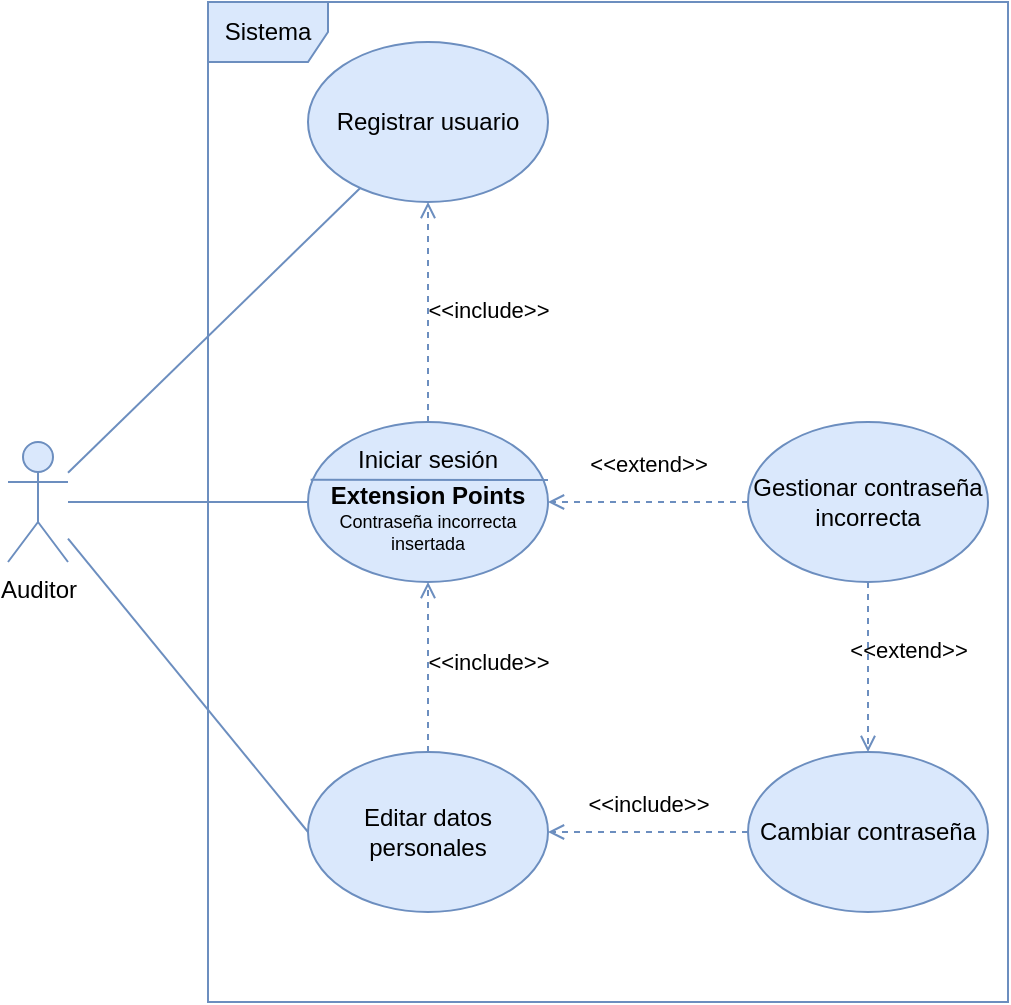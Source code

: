 <mxfile version="14.6.13" type="github" pages="3">
  <diagram id="iUYh6S3RtDVZ5PyIDheF" name="Gestión de usuarios">
    <mxGraphModel dx="1483" dy="781" grid="1" gridSize="10" guides="1" tooltips="1" connect="1" arrows="1" fold="1" page="1" pageScale="1" pageWidth="1000" pageHeight="1169" math="0" shadow="0">
      <root>
        <mxCell id="0" />
        <mxCell id="1" parent="0" />
        <mxCell id="yZQrfxy-AB_LB68cBQ0N-3" value="Sistema" style="shape=umlFrame;whiteSpace=wrap;html=1;fillColor=#dae8fc;strokeColor=#6c8ebf;" parent="1" vertex="1">
          <mxGeometry x="180" y="160" width="400" height="500" as="geometry" />
        </mxCell>
        <mxCell id="pWuJ-d0qpCr-HyZSL40h-1" value="&lt;div&gt;Auditor&lt;/div&gt;&lt;div&gt;&lt;br&gt;&lt;/div&gt;" style="shape=umlActor;verticalLabelPosition=bottom;verticalAlign=top;html=1;outlineConnect=0;fillColor=#dae8fc;strokeColor=#6c8ebf;" parent="1" vertex="1">
          <mxGeometry x="80" y="380" width="30" height="60" as="geometry" />
        </mxCell>
        <mxCell id="mOFFzbARHVkSzTE7rWAt-29" value="" style="group;" parent="1" vertex="1" connectable="0">
          <mxGeometry x="230" y="370" width="120" height="80" as="geometry" />
        </mxCell>
        <mxCell id="mOFFzbARHVkSzTE7rWAt-25" value="&lt;div&gt;Iniciar sesión&lt;/div&gt;&lt;div&gt;&lt;br&gt;&lt;/div&gt;&lt;div&gt;&lt;br&gt;&lt;/div&gt;&lt;div&gt;&lt;br&gt;&lt;/div&gt;" style="ellipse;whiteSpace=wrap;html=1;fillColor=#dae8fc;strokeColor=#6c8ebf;" parent="mOFFzbARHVkSzTE7rWAt-29" vertex="1">
          <mxGeometry width="120" height="80" as="geometry" />
        </mxCell>
        <mxCell id="mOFFzbARHVkSzTE7rWAt-26" value="" style="endArrow=none;html=1;exitX=0.011;exitY=0.348;exitDx=0;exitDy=0;exitPerimeter=0;fillColor=#dae8fc;strokeColor=#6c8ebf;" parent="mOFFzbARHVkSzTE7rWAt-29" edge="1">
          <mxGeometry width="50" height="50" relative="1" as="geometry">
            <mxPoint x="1.32" y="28.84" as="sourcePoint" />
            <mxPoint x="120" y="29" as="targetPoint" />
          </mxGeometry>
        </mxCell>
        <mxCell id="mOFFzbARHVkSzTE7rWAt-27" value="&lt;div&gt;&lt;b&gt;Extension Points&lt;/b&gt;&lt;/div&gt;&lt;div style=&quot;font-size: 9px&quot;&gt;Contraseña incorrecta insertada&lt;b&gt;&lt;br&gt;&lt;/b&gt;&lt;/div&gt;&lt;div&gt;&lt;b&gt;&lt;br&gt;&lt;/b&gt;&lt;/div&gt;" style="text;html=1;align=center;verticalAlign=middle;whiteSpace=wrap;rounded=0;" parent="mOFFzbARHVkSzTE7rWAt-29" vertex="1">
          <mxGeometry x="10" y="30" width="100" height="50" as="geometry" />
        </mxCell>
        <mxCell id="mOFFzbARHVkSzTE7rWAt-30" value="Gestionar contraseña incorrecta" style="ellipse;whiteSpace=wrap;html=1;fillColor=#dae8fc;strokeColor=#6c8ebf;" parent="1" vertex="1">
          <mxGeometry x="450" y="370" width="120" height="80" as="geometry" />
        </mxCell>
        <mxCell id="mOFFzbARHVkSzTE7rWAt-31" value="&amp;lt;&amp;lt;extend&amp;gt;&amp;gt;" style="html=1;verticalAlign=bottom;labelBackgroundColor=none;endArrow=open;endFill=0;dashed=1;entryX=1;entryY=0.5;entryDx=0;entryDy=0;fillColor=#dae8fc;strokeColor=#6c8ebf;" parent="1" source="mOFFzbARHVkSzTE7rWAt-30" target="mOFFzbARHVkSzTE7rWAt-25" edge="1">
          <mxGeometry y="-10" width="160" relative="1" as="geometry">
            <mxPoint x="560" y="555" as="sourcePoint" />
            <mxPoint x="720" y="555" as="targetPoint" />
            <mxPoint as="offset" />
          </mxGeometry>
        </mxCell>
        <mxCell id="mOFFzbARHVkSzTE7rWAt-34" value="" style="endArrow=none;html=1;entryX=0;entryY=0.5;entryDx=0;entryDy=0;fillColor=#dae8fc;strokeColor=#6c8ebf;" parent="1" source="pWuJ-d0qpCr-HyZSL40h-1" target="mOFFzbARHVkSzTE7rWAt-25" edge="1">
          <mxGeometry width="50" height="50" relative="1" as="geometry">
            <mxPoint x="-70" y="405.849" as="sourcePoint" />
            <mxPoint x="180" y="170" as="targetPoint" />
            <Array as="points" />
          </mxGeometry>
        </mxCell>
        <mxCell id="mOFFzbARHVkSzTE7rWAt-35" value="Registrar usuario" style="ellipse;whiteSpace=wrap;html=1;fillColor=#dae8fc;strokeColor=#6c8ebf;" parent="1" vertex="1">
          <mxGeometry x="230" y="180" width="120" height="80" as="geometry" />
        </mxCell>
        <mxCell id="mOFFzbARHVkSzTE7rWAt-36" value="" style="endArrow=none;html=1;fillColor=#dae8fc;strokeColor=#6c8ebf;" parent="1" source="pWuJ-d0qpCr-HyZSL40h-1" target="mOFFzbARHVkSzTE7rWAt-35" edge="1">
          <mxGeometry width="50" height="50" relative="1" as="geometry">
            <mxPoint x="-70.0" y="414.342" as="sourcePoint" />
            <mxPoint x="165.04" y="325.68" as="targetPoint" />
            <Array as="points" />
          </mxGeometry>
        </mxCell>
        <mxCell id="mOFFzbARHVkSzTE7rWAt-37" value="&amp;lt;&amp;lt;include&amp;gt;&amp;gt;" style="html=1;verticalAlign=bottom;labelBackgroundColor=none;endArrow=open;endFill=0;dashed=1;entryX=0.5;entryY=1;entryDx=0;entryDy=0;fillColor=#dae8fc;strokeColor=#6c8ebf;" parent="1" source="mOFFzbARHVkSzTE7rWAt-25" target="mOFFzbARHVkSzTE7rWAt-35" edge="1">
          <mxGeometry x="-0.143" y="-30" width="160" relative="1" as="geometry">
            <mxPoint x="209.643" y="201.079" as="sourcePoint" />
            <mxPoint x="180.0" y="180.0" as="targetPoint" />
            <mxPoint as="offset" />
          </mxGeometry>
        </mxCell>
        <mxCell id="uB7yL7nUuaQ81Mkp0QYQ-1" value="&lt;div&gt;Editar datos&lt;/div&gt;&lt;div&gt;personales&lt;br&gt;&lt;/div&gt;" style="ellipse;whiteSpace=wrap;html=1;fillColor=#dae8fc;strokeColor=#6c8ebf;" parent="1" vertex="1">
          <mxGeometry x="230" y="535" width="120" height="80" as="geometry" />
        </mxCell>
        <mxCell id="uB7yL7nUuaQ81Mkp0QYQ-2" value="" style="endArrow=none;html=1;entryX=0;entryY=0.5;entryDx=0;entryDy=0;fillColor=#dae8fc;strokeColor=#6c8ebf;" parent="1" source="pWuJ-d0qpCr-HyZSL40h-1" target="uB7yL7nUuaQ81Mkp0QYQ-1" edge="1">
          <mxGeometry width="50" height="50" relative="1" as="geometry">
            <mxPoint x="-80" y="420" as="sourcePoint" />
            <mxPoint x="240" y="420" as="targetPoint" />
            <Array as="points" />
          </mxGeometry>
        </mxCell>
        <mxCell id="uB7yL7nUuaQ81Mkp0QYQ-3" value="&amp;lt;&amp;lt;extend&amp;gt;&amp;gt;" style="html=1;verticalAlign=bottom;labelBackgroundColor=none;endArrow=open;endFill=0;dashed=1;fillColor=#dae8fc;strokeColor=#6c8ebf;exitX=0.5;exitY=1;exitDx=0;exitDy=0;entryX=0.5;entryY=0;entryDx=0;entryDy=0;" parent="1" source="mOFFzbARHVkSzTE7rWAt-30" target="uB7yL7nUuaQ81Mkp0QYQ-4" edge="1">
          <mxGeometry y="20" width="160" relative="1" as="geometry">
            <mxPoint x="460" y="420" as="sourcePoint" />
            <mxPoint x="360" y="420" as="targetPoint" />
            <mxPoint as="offset" />
          </mxGeometry>
        </mxCell>
        <mxCell id="uB7yL7nUuaQ81Mkp0QYQ-4" value="Cambiar contraseña" style="ellipse;whiteSpace=wrap;html=1;fillColor=#dae8fc;strokeColor=#6c8ebf;" parent="1" vertex="1">
          <mxGeometry x="450" y="535" width="120" height="80" as="geometry" />
        </mxCell>
        <mxCell id="uB7yL7nUuaQ81Mkp0QYQ-5" value="&amp;lt;&amp;lt;include&amp;gt;&amp;gt;" style="html=1;verticalAlign=bottom;labelBackgroundColor=none;endArrow=open;endFill=0;dashed=1;entryX=1;entryY=0.5;entryDx=0;entryDy=0;fillColor=#dae8fc;strokeColor=#6c8ebf;exitX=0;exitY=0.5;exitDx=0;exitDy=0;" parent="1" source="uB7yL7nUuaQ81Mkp0QYQ-4" target="uB7yL7nUuaQ81Mkp0QYQ-1" edge="1">
          <mxGeometry y="-5" width="160" relative="1" as="geometry">
            <mxPoint x="272.31" y="384.514" as="sourcePoint" />
            <mxPoint x="197" y="288" as="targetPoint" />
            <mxPoint as="offset" />
          </mxGeometry>
        </mxCell>
        <mxCell id="uB7yL7nUuaQ81Mkp0QYQ-6" value="&amp;lt;&amp;lt;include&amp;gt;&amp;gt;" style="html=1;verticalAlign=bottom;labelBackgroundColor=none;endArrow=open;endFill=0;dashed=1;entryX=0.5;entryY=1;entryDx=0;entryDy=0;fillColor=#dae8fc;strokeColor=#6c8ebf;exitX=0.5;exitY=0;exitDx=0;exitDy=0;" parent="1" source="uB7yL7nUuaQ81Mkp0QYQ-1" target="mOFFzbARHVkSzTE7rWAt-27" edge="1">
          <mxGeometry x="-0.143" y="-30" width="160" relative="1" as="geometry">
            <mxPoint x="272.31" y="384.514" as="sourcePoint" />
            <mxPoint x="197" y="288" as="targetPoint" />
            <mxPoint as="offset" />
          </mxGeometry>
        </mxCell>
      </root>
    </mxGraphModel>
  </diagram>
  <diagram id="uvsDaVd99pkUFfOUzkuF" name="Gestión de auditorías">
    <mxGraphModel dx="1483" dy="781" grid="1" gridSize="10" guides="1" tooltips="1" connect="1" arrows="1" fold="1" page="1" pageScale="1" pageWidth="1000" pageHeight="1169" math="0" shadow="0">
      <root>
        <mxCell id="OW5_0RVWOnmBY2bEEzs0-0" />
        <mxCell id="OW5_0RVWOnmBY2bEEzs0-1" parent="OW5_0RVWOnmBY2bEEzs0-0" />
        <mxCell id="3nBgRsE3fJ8ULukQgwAN-0" value="Sistema" style="shape=umlFrame;whiteSpace=wrap;html=1;fillColor=#dae8fc;strokeColor=#6c8ebf;" parent="OW5_0RVWOnmBY2bEEzs0-1" vertex="1">
          <mxGeometry x="270" y="110" width="610" height="610" as="geometry" />
        </mxCell>
        <mxCell id="gLf11SHH5s5rgL-T1KJr-0" value="&lt;div&gt;Auditor&lt;/div&gt;&lt;div&gt;&lt;br&gt;&lt;/div&gt;" style="shape=umlActor;verticalLabelPosition=bottom;verticalAlign=top;html=1;outlineConnect=0;fillColor=#dae8fc;strokeColor=#6c8ebf;" parent="OW5_0RVWOnmBY2bEEzs0-1" vertex="1">
          <mxGeometry x="180" y="390" width="30" height="60" as="geometry" />
        </mxCell>
        <mxCell id="gLf11SHH5s5rgL-T1KJr-1" value="Crear auditoría" style="ellipse;whiteSpace=wrap;html=1;fillColor=#dae8fc;strokeColor=#6c8ebf;" parent="OW5_0RVWOnmBY2bEEzs0-1" vertex="1">
          <mxGeometry x="635" y="250" width="120" height="80" as="geometry" />
        </mxCell>
        <mxCell id="gLf11SHH5s5rgL-T1KJr-2" value="" style="endArrow=none;html=1;entryX=0;entryY=1;entryDx=0;entryDy=0;fillColor=#dae8fc;strokeColor=#6c8ebf;" parent="OW5_0RVWOnmBY2bEEzs0-1" source="gLf11SHH5s5rgL-T1KJr-0" target="gLf11SHH5s5rgL-T1KJr-1" edge="1">
          <mxGeometry width="50" height="50" relative="1" as="geometry">
            <mxPoint x="340" y="420" as="sourcePoint" />
            <mxPoint x="390" y="370" as="targetPoint" />
            <Array as="points" />
          </mxGeometry>
        </mxCell>
        <mxCell id="gLf11SHH5s5rgL-T1KJr-4" value="&lt;div&gt;Editar incidencia&lt;/div&gt;" style="ellipse;whiteSpace=wrap;html=1;fillColor=#dae8fc;strokeColor=#6c8ebf;" parent="OW5_0RVWOnmBY2bEEzs0-1" vertex="1">
          <mxGeometry x="560" y="620" width="120" height="80" as="geometry" />
        </mxCell>
        <mxCell id="gLf11SHH5s5rgL-T1KJr-5" value="" style="endArrow=none;html=1;entryX=-0.009;entryY=0.444;entryDx=0;entryDy=0;entryPerimeter=0;fillColor=#dae8fc;strokeColor=#6c8ebf;" parent="OW5_0RVWOnmBY2bEEzs0-1" source="gLf11SHH5s5rgL-T1KJr-0" target="KUA-8rTlZyjZDrn8uwNO-1" edge="1">
          <mxGeometry width="50" height="50" relative="1" as="geometry">
            <mxPoint x="50" y="388" as="sourcePoint" />
            <mxPoint x="510.0" y="490" as="targetPoint" />
            <Array as="points">
              <mxPoint x="400" y="530" />
            </Array>
          </mxGeometry>
        </mxCell>
        <mxCell id="gLf11SHH5s5rgL-T1KJr-6" value="" style="endArrow=none;html=1;fillColor=#dae8fc;strokeColor=#6c8ebf;exitX=1;exitY=1;exitDx=0;exitDy=0;exitPerimeter=0;entryX=0;entryY=0.5;entryDx=0;entryDy=0;" parent="OW5_0RVWOnmBY2bEEzs0-1" source="gLf11SHH5s5rgL-T1KJr-0" target="gLf11SHH5s5rgL-T1KJr-4" edge="1">
          <mxGeometry width="50" height="50" relative="1" as="geometry">
            <mxPoint x="40" y="398" as="sourcePoint" />
            <mxPoint x="320" y="190" as="targetPoint" />
            <Array as="points" />
          </mxGeometry>
        </mxCell>
        <mxCell id="gLf11SHH5s5rgL-T1KJr-7" value="Eliminar auditoría" style="ellipse;whiteSpace=wrap;html=1;fillColor=#dae8fc;strokeColor=#6c8ebf;" parent="OW5_0RVWOnmBY2bEEzs0-1" vertex="1">
          <mxGeometry x="420" y="240" width="120" height="80" as="geometry" />
        </mxCell>
        <mxCell id="gLf11SHH5s5rgL-T1KJr-8" value="" style="endArrow=none;html=1;fillColor=#dae8fc;strokeColor=#6c8ebf;" parent="OW5_0RVWOnmBY2bEEzs0-1" source="gLf11SHH5s5rgL-T1KJr-0" target="gLf11SHH5s5rgL-T1KJr-7" edge="1">
          <mxGeometry width="50" height="50" relative="1" as="geometry">
            <mxPoint x="250" y="460" as="sourcePoint" />
            <mxPoint x="330.0" y="210" as="targetPoint" />
            <Array as="points" />
          </mxGeometry>
        </mxCell>
        <mxCell id="gLf11SHH5s5rgL-T1KJr-9" value="&amp;lt;&amp;lt;include&amp;gt;&amp;gt;" style="html=1;verticalAlign=bottom;labelBackgroundColor=none;endArrow=open;endFill=0;dashed=1;fillColor=#dae8fc;strokeColor=#6c8ebf;" parent="OW5_0RVWOnmBY2bEEzs0-1" source="gLf11SHH5s5rgL-T1KJr-7" target="gLf11SHH5s5rgL-T1KJr-1" edge="1">
          <mxGeometry y="10" width="160" relative="1" as="geometry">
            <mxPoint x="490" y="190" as="sourcePoint" />
            <mxPoint x="650" y="190" as="targetPoint" />
            <mxPoint as="offset" />
          </mxGeometry>
        </mxCell>
        <mxCell id="gLf11SHH5s5rgL-T1KJr-10" value="&amp;lt;&amp;lt;include&amp;gt;&amp;gt;" style="html=1;verticalAlign=bottom;labelBackgroundColor=none;endArrow=open;endFill=0;dashed=1;entryX=0.5;entryY=1;entryDx=0;entryDy=0;exitX=0.5;exitY=0;exitDx=0;exitDy=0;fillColor=#dae8fc;strokeColor=#6c8ebf;" parent="OW5_0RVWOnmBY2bEEzs0-1" source="KUA-8rTlZyjZDrn8uwNO-1" target="gLf11SHH5s5rgL-T1KJr-1" edge="1">
          <mxGeometry x="0.111" y="-20" width="160" relative="1" as="geometry">
            <mxPoint x="520" y="450" as="sourcePoint" />
            <mxPoint x="561.17" y="117.979" as="targetPoint" />
            <mxPoint as="offset" />
          </mxGeometry>
        </mxCell>
        <mxCell id="gLf11SHH5s5rgL-T1KJr-11" value="&amp;lt;&amp;lt;include&amp;gt;&amp;gt;" style="html=1;verticalAlign=bottom;labelBackgroundColor=none;endArrow=open;endFill=0;dashed=1;entryX=0;entryY=0.75;entryDx=0;entryDy=0;exitX=0.5;exitY=0;exitDx=0;exitDy=0;fillColor=#dae8fc;strokeColor=#6c8ebf;" parent="OW5_0RVWOnmBY2bEEzs0-1" source="gLf11SHH5s5rgL-T1KJr-4" target="KUA-8rTlZyjZDrn8uwNO-3" edge="1">
          <mxGeometry x="-0.2" y="7" width="160" relative="1" as="geometry">
            <mxPoint x="451.96" y="227.76" as="sourcePoint" />
            <mxPoint x="520" y="530" as="targetPoint" />
            <mxPoint as="offset" />
          </mxGeometry>
        </mxCell>
        <mxCell id="vjHgxaZFxo4ks71A_V7u-0" value="Gestionar la subida de imágenes" style="ellipse;whiteSpace=wrap;html=1;fillColor=#dae8fc;strokeColor=#6c8ebf;" parent="OW5_0RVWOnmBY2bEEzs0-1" vertex="1">
          <mxGeometry x="740" y="620" width="120" height="80" as="geometry" />
        </mxCell>
        <mxCell id="vjHgxaZFxo4ks71A_V7u-1" value="&amp;lt;&amp;lt;extend&amp;gt;&amp;gt;" style="html=1;verticalAlign=bottom;labelBackgroundColor=none;endArrow=open;endFill=0;dashed=1;entryX=1;entryY=0.75;entryDx=0;entryDy=0;exitX=0.333;exitY=0.05;exitDx=0;exitDy=0;fillColor=#dae8fc;strokeColor=#6c8ebf;exitPerimeter=0;" parent="OW5_0RVWOnmBY2bEEzs0-1" source="vjHgxaZFxo4ks71A_V7u-0" target="KUA-8rTlZyjZDrn8uwNO-3" edge="1">
          <mxGeometry width="160" relative="1" as="geometry">
            <mxPoint x="370" y="510" as="sourcePoint" />
            <mxPoint x="580.0" y="490" as="targetPoint" />
          </mxGeometry>
        </mxCell>
        <mxCell id="KUA-8rTlZyjZDrn8uwNO-0" value="" style="group;" parent="OW5_0RVWOnmBY2bEEzs0-1" vertex="1" connectable="0">
          <mxGeometry x="630" y="505" width="130" height="80" as="geometry" />
        </mxCell>
        <mxCell id="KUA-8rTlZyjZDrn8uwNO-1" value="&lt;div&gt;Registrar incidencia&lt;/div&gt;&lt;div&gt;&lt;br&gt;&lt;/div&gt;&lt;div&gt;&lt;br&gt;&lt;/div&gt;&lt;div&gt;&lt;br&gt;&lt;/div&gt;" style="ellipse;whiteSpace=wrap;html=1;fillColor=#dae8fc;strokeColor=#6c8ebf;" parent="KUA-8rTlZyjZDrn8uwNO-0" vertex="1">
          <mxGeometry y="-10" width="130" height="90" as="geometry" />
        </mxCell>
        <mxCell id="KUA-8rTlZyjZDrn8uwNO-2" value="" style="endArrow=none;html=1;exitX=0.013;exitY=0.373;exitDx=0;exitDy=0;exitPerimeter=0;entryX=0.995;entryY=0.376;entryDx=0;entryDy=0;entryPerimeter=0;fillColor=#dae8fc;strokeColor=#6c8ebf;" parent="KUA-8rTlZyjZDrn8uwNO-0" source="KUA-8rTlZyjZDrn8uwNO-1" target="KUA-8rTlZyjZDrn8uwNO-1" edge="1">
          <mxGeometry width="50" height="50" relative="1" as="geometry">
            <mxPoint x="1.32" y="28.84" as="sourcePoint" />
            <mxPoint x="120" y="29" as="targetPoint" />
          </mxGeometry>
        </mxCell>
        <mxCell id="KUA-8rTlZyjZDrn8uwNO-3" value="&lt;div&gt;&lt;b&gt;Extension Points&lt;/b&gt;&lt;/div&gt;&lt;div style=&quot;font-size: 9px&quot;&gt;Subida de imagen&lt;b&gt;&lt;br&gt;&lt;/b&gt;&lt;/div&gt;&lt;div&gt;&lt;b&gt;&lt;br&gt;&lt;/b&gt;&lt;/div&gt;" style="text;html=1;align=center;verticalAlign=middle;whiteSpace=wrap;rounded=0;" parent="KUA-8rTlZyjZDrn8uwNO-0" vertex="1">
          <mxGeometry x="15" y="26" width="100" height="50" as="geometry" />
        </mxCell>
        <mxCell id="qwGJjHArkBUAull1go3A-0" value="Descargar informe técnico" style="ellipse;whiteSpace=wrap;html=1;fillColor=#dae8fc;strokeColor=#6c8ebf;" parent="OW5_0RVWOnmBY2bEEzs0-1" vertex="1">
          <mxGeometry x="420" y="380" width="120" height="80" as="geometry" />
        </mxCell>
        <mxCell id="qwGJjHArkBUAull1go3A-1" value="" style="endArrow=none;html=1;entryX=0;entryY=0.5;entryDx=0;entryDy=0;fillColor=#dae8fc;strokeColor=#6c8ebf;" parent="OW5_0RVWOnmBY2bEEzs0-1" source="gLf11SHH5s5rgL-T1KJr-0" target="qwGJjHArkBUAull1go3A-0" edge="1">
          <mxGeometry width="50" height="50" relative="1" as="geometry">
            <mxPoint x="206" y="461.472" as="sourcePoint" />
            <mxPoint x="499.83" y="518.52" as="targetPoint" />
            <Array as="points" />
          </mxGeometry>
        </mxCell>
        <mxCell id="qwGJjHArkBUAull1go3A-2" value="&amp;lt;&amp;lt;include&amp;gt;&amp;gt;" style="html=1;verticalAlign=bottom;labelBackgroundColor=none;endArrow=open;endFill=0;dashed=1;exitX=1;exitY=0;exitDx=0;exitDy=0;entryX=0.342;entryY=0.988;entryDx=0;entryDy=0;entryPerimeter=0;fillColor=#dae8fc;strokeColor=#6c8ebf;" parent="OW5_0RVWOnmBY2bEEzs0-1" source="qwGJjHArkBUAull1go3A-0" target="gLf11SHH5s5rgL-T1KJr-1" edge="1">
          <mxGeometry x="-0.122" y="-25" width="160" relative="1" as="geometry">
            <mxPoint x="535" y="690" as="sourcePoint" />
            <mxPoint x="430" y="530" as="targetPoint" />
            <mxPoint as="offset" />
          </mxGeometry>
        </mxCell>
        <mxCell id="oietfcmwKhWOG8MPGpvE-0" value="Editar datos de la auditoría" style="ellipse;whiteSpace=wrap;html=1;fillColor=#dae8fc;strokeColor=#6c8ebf;" vertex="1" parent="OW5_0RVWOnmBY2bEEzs0-1">
          <mxGeometry x="420" y="130" width="120" height="80" as="geometry" />
        </mxCell>
        <mxCell id="oietfcmwKhWOG8MPGpvE-1" value="" style="endArrow=none;html=1;fillColor=#dae8fc;strokeColor=#6c8ebf;entryX=0;entryY=0.5;entryDx=0;entryDy=0;exitX=0.75;exitY=0.1;exitDx=0;exitDy=0;exitPerimeter=0;" edge="1" parent="OW5_0RVWOnmBY2bEEzs0-1" source="gLf11SHH5s5rgL-T1KJr-0" target="oietfcmwKhWOG8MPGpvE-0">
          <mxGeometry width="50" height="50" relative="1" as="geometry">
            <mxPoint x="220" y="418" as="sourcePoint" />
            <mxPoint x="341.589" y="320.729" as="targetPoint" />
            <Array as="points" />
          </mxGeometry>
        </mxCell>
        <mxCell id="oietfcmwKhWOG8MPGpvE-2" value="&amp;lt;&amp;lt;include&amp;gt;&amp;gt;" style="html=1;verticalAlign=bottom;labelBackgroundColor=none;endArrow=open;endFill=0;dashed=1;fillColor=#dae8fc;strokeColor=#6c8ebf;entryX=0;entryY=0;entryDx=0;entryDy=0;exitX=1;exitY=1;exitDx=0;exitDy=0;" edge="1" parent="OW5_0RVWOnmBY2bEEzs0-1" source="oietfcmwKhWOG8MPGpvE-0" target="gLf11SHH5s5rgL-T1KJr-1">
          <mxGeometry y="10" width="160" relative="1" as="geometry">
            <mxPoint x="500" y="290" as="sourcePoint" />
            <mxPoint x="580" y="290" as="targetPoint" />
            <mxPoint as="offset" />
          </mxGeometry>
        </mxCell>
      </root>
    </mxGraphModel>
  </diagram>
  <diagram id="M6uFmnmE_KlvoxXmqqoW" name="Completo">
    <mxGraphModel dx="1483" dy="781" grid="0" gridSize="10" guides="1" tooltips="1" connect="1" arrows="1" fold="1" page="1" pageScale="1" pageWidth="1000" pageHeight="1169" math="0" shadow="0">
      <root>
        <mxCell id="djPrRUeTktovrTa23RN3-0" />
        <mxCell id="djPrRUeTktovrTa23RN3-1" parent="djPrRUeTktovrTa23RN3-0" />
        <mxCell id="dvoKfLWGoI72UOiYLo7p-25" value="Sistema" style="shape=umlFrame;whiteSpace=wrap;html=1;fillColor=#dae8fc;strokeColor=#6c8ebf;" vertex="1" parent="djPrRUeTktovrTa23RN3-1">
          <mxGeometry x="123" y="183" width="750" height="730" as="geometry" />
        </mxCell>
        <mxCell id="5tUYNkKSnRK0NNZLMd6n-2" value="" style="group;" vertex="1" connectable="0" parent="djPrRUeTktovrTa23RN3-1">
          <mxGeometry x="453" y="216.64" width="120" height="80" as="geometry" />
        </mxCell>
        <mxCell id="5tUYNkKSnRK0NNZLMd6n-3" value="&lt;div&gt;Iniciar sesión&lt;/div&gt;&lt;div&gt;&lt;br&gt;&lt;/div&gt;&lt;div&gt;&lt;br&gt;&lt;/div&gt;&lt;div&gt;&lt;br&gt;&lt;/div&gt;" style="ellipse;whiteSpace=wrap;html=1;fillColor=#dae8fc;strokeColor=#6c8ebf;" vertex="1" parent="5tUYNkKSnRK0NNZLMd6n-2">
          <mxGeometry width="120" height="80" as="geometry" />
        </mxCell>
        <mxCell id="5tUYNkKSnRK0NNZLMd6n-4" value="" style="endArrow=none;html=1;exitX=0.011;exitY=0.348;exitDx=0;exitDy=0;exitPerimeter=0;fillColor=#dae8fc;strokeColor=#6c8ebf;" edge="1" parent="5tUYNkKSnRK0NNZLMd6n-2">
          <mxGeometry width="50" height="50" relative="1" as="geometry">
            <mxPoint x="1.32" y="28.84" as="sourcePoint" />
            <mxPoint x="120" y="29" as="targetPoint" />
          </mxGeometry>
        </mxCell>
        <mxCell id="5tUYNkKSnRK0NNZLMd6n-5" value="&lt;div&gt;&lt;b&gt;Extension Points&lt;/b&gt;&lt;/div&gt;&lt;div style=&quot;font-size: 9px&quot;&gt;Contraseña incorrecta insertada&lt;b&gt;&lt;br&gt;&lt;/b&gt;&lt;/div&gt;&lt;div&gt;&lt;b&gt;&lt;br&gt;&lt;/b&gt;&lt;/div&gt;" style="text;html=1;align=center;verticalAlign=middle;whiteSpace=wrap;rounded=0;" vertex="1" parent="5tUYNkKSnRK0NNZLMd6n-2">
          <mxGeometry x="10" y="30" width="100" height="50" as="geometry" />
        </mxCell>
        <mxCell id="5tUYNkKSnRK0NNZLMd6n-6" value="Gestionar contraseña incorrecta" style="ellipse;whiteSpace=wrap;html=1;fillColor=#dae8fc;strokeColor=#6c8ebf;" vertex="1" parent="djPrRUeTktovrTa23RN3-1">
          <mxGeometry x="688" y="216.64" width="120" height="80" as="geometry" />
        </mxCell>
        <mxCell id="5tUYNkKSnRK0NNZLMd6n-7" value="&amp;lt;&amp;lt;extend&amp;gt;&amp;gt;" style="html=1;verticalAlign=bottom;labelBackgroundColor=none;endArrow=open;endFill=0;dashed=1;entryX=1;entryY=0.5;entryDx=0;entryDy=0;fillColor=#dae8fc;strokeColor=#6c8ebf;" edge="1" parent="djPrRUeTktovrTa23RN3-1" source="5tUYNkKSnRK0NNZLMd6n-6" target="5tUYNkKSnRK0NNZLMd6n-3">
          <mxGeometry x="0.009" width="160" relative="1" as="geometry">
            <mxPoint x="573" y="591.64" as="sourcePoint" />
            <mxPoint x="733" y="591.64" as="targetPoint" />
            <mxPoint as="offset" />
          </mxGeometry>
        </mxCell>
        <mxCell id="5tUYNkKSnRK0NNZLMd6n-8" value="" style="endArrow=none;html=1;entryX=0;entryY=1;entryDx=0;entryDy=0;fillColor=#dae8fc;strokeColor=#6c8ebf;exitX=1;exitY=0.333;exitDx=0;exitDy=0;exitPerimeter=0;" edge="1" parent="djPrRUeTktovrTa23RN3-1" source="dvoKfLWGoI72UOiYLo7p-1" target="5tUYNkKSnRK0NNZLMd6n-3">
          <mxGeometry width="50" height="50" relative="1" as="geometry">
            <mxPoint x="123" y="438.379" as="sourcePoint" />
            <mxPoint x="193" y="206.64" as="targetPoint" />
            <Array as="points" />
          </mxGeometry>
        </mxCell>
        <mxCell id="5tUYNkKSnRK0NNZLMd6n-9" value="Registrar usuario" style="ellipse;whiteSpace=wrap;html=1;fillColor=#dae8fc;strokeColor=#6c8ebf;" vertex="1" parent="djPrRUeTktovrTa23RN3-1">
          <mxGeometry x="243" y="216.64" width="120" height="80" as="geometry" />
        </mxCell>
        <mxCell id="5tUYNkKSnRK0NNZLMd6n-10" value="" style="endArrow=none;html=1;fillColor=#dae8fc;strokeColor=#6c8ebf;" edge="1" parent="djPrRUeTktovrTa23RN3-1" source="dvoKfLWGoI72UOiYLo7p-1" target="5tUYNkKSnRK0NNZLMd6n-9">
          <mxGeometry width="50" height="50" relative="1" as="geometry">
            <mxPoint x="123" y="432.036" as="sourcePoint" />
            <mxPoint x="178.04" y="362.32" as="targetPoint" />
            <Array as="points" />
          </mxGeometry>
        </mxCell>
        <mxCell id="5tUYNkKSnRK0NNZLMd6n-11" value="&amp;lt;&amp;lt;include&amp;gt;&amp;gt;" style="html=1;verticalAlign=bottom;labelBackgroundColor=none;endArrow=open;endFill=0;dashed=1;entryX=1;entryY=0.5;entryDx=0;entryDy=0;fillColor=#dae8fc;strokeColor=#6c8ebf;" edge="1" parent="djPrRUeTktovrTa23RN3-1" source="5tUYNkKSnRK0NNZLMd6n-3" target="5tUYNkKSnRK0NNZLMd6n-9">
          <mxGeometry x="0.111" y="-10" width="160" relative="1" as="geometry">
            <mxPoint x="222.643" y="237.719" as="sourcePoint" />
            <mxPoint x="193.0" y="216.64" as="targetPoint" />
            <mxPoint as="offset" />
          </mxGeometry>
        </mxCell>
        <mxCell id="5tUYNkKSnRK0NNZLMd6n-12" value="&lt;div&gt;Editar datos&lt;/div&gt;&lt;div&gt;personales&lt;br&gt;&lt;/div&gt;" style="ellipse;whiteSpace=wrap;html=1;fillColor=#dae8fc;strokeColor=#6c8ebf;" vertex="1" parent="djPrRUeTktovrTa23RN3-1">
          <mxGeometry x="453" y="330" width="120" height="80" as="geometry" />
        </mxCell>
        <mxCell id="5tUYNkKSnRK0NNZLMd6n-13" value="" style="endArrow=none;html=1;entryX=0;entryY=0.5;entryDx=0;entryDy=0;fillColor=#dae8fc;strokeColor=#6c8ebf;exitX=1;exitY=0.333;exitDx=0;exitDy=0;exitPerimeter=0;" edge="1" parent="djPrRUeTktovrTa23RN3-1" source="dvoKfLWGoI72UOiYLo7p-1" target="5tUYNkKSnRK0NNZLMd6n-12">
          <mxGeometry width="50" height="50" relative="1" as="geometry">
            <mxPoint x="123" y="443.004" as="sourcePoint" />
            <mxPoint x="253" y="456.64" as="targetPoint" />
            <Array as="points" />
          </mxGeometry>
        </mxCell>
        <mxCell id="5tUYNkKSnRK0NNZLMd6n-14" value="&amp;lt;&amp;lt;extend&amp;gt;&amp;gt;" style="html=1;verticalAlign=bottom;labelBackgroundColor=none;endArrow=open;endFill=0;dashed=1;fillColor=#dae8fc;strokeColor=#6c8ebf;exitX=0.5;exitY=1;exitDx=0;exitDy=0;entryX=0.5;entryY=0;entryDx=0;entryDy=0;" edge="1" parent="djPrRUeTktovrTa23RN3-1" source="5tUYNkKSnRK0NNZLMd6n-6" target="5tUYNkKSnRK0NNZLMd6n-15">
          <mxGeometry x="0.221" y="26" width="160" relative="1" as="geometry">
            <mxPoint x="473" y="456.64" as="sourcePoint" />
            <mxPoint x="373" y="456.64" as="targetPoint" />
            <mxPoint as="offset" />
          </mxGeometry>
        </mxCell>
        <mxCell id="5tUYNkKSnRK0NNZLMd6n-15" value="Cambiar contraseña" style="ellipse;whiteSpace=wrap;html=1;fillColor=#dae8fc;strokeColor=#6c8ebf;" vertex="1" parent="djPrRUeTktovrTa23RN3-1">
          <mxGeometry x="688" y="330" width="120" height="80" as="geometry" />
        </mxCell>
        <mxCell id="5tUYNkKSnRK0NNZLMd6n-16" value="&amp;lt;&amp;lt;include&amp;gt;&amp;gt;" style="html=1;verticalAlign=bottom;labelBackgroundColor=none;endArrow=open;endFill=0;dashed=1;entryX=1;entryY=0.5;entryDx=0;entryDy=0;fillColor=#dae8fc;strokeColor=#6c8ebf;exitX=0;exitY=0.5;exitDx=0;exitDy=0;" edge="1" parent="djPrRUeTktovrTa23RN3-1" source="5tUYNkKSnRK0NNZLMd6n-15" target="5tUYNkKSnRK0NNZLMd6n-12">
          <mxGeometry x="-0.009" width="160" relative="1" as="geometry">
            <mxPoint x="285.31" y="421.154" as="sourcePoint" />
            <mxPoint x="210" y="324.64" as="targetPoint" />
            <mxPoint as="offset" />
          </mxGeometry>
        </mxCell>
        <mxCell id="5tUYNkKSnRK0NNZLMd6n-17" value="&amp;lt;&amp;lt;include&amp;gt;&amp;gt;" style="html=1;verticalAlign=bottom;labelBackgroundColor=none;endArrow=open;endFill=0;dashed=1;entryX=0.5;entryY=1;entryDx=0;entryDy=0;fillColor=#dae8fc;strokeColor=#6c8ebf;exitX=0.5;exitY=0;exitDx=0;exitDy=0;" edge="1" parent="djPrRUeTktovrTa23RN3-1" source="5tUYNkKSnRK0NNZLMd6n-12" target="5tUYNkKSnRK0NNZLMd6n-5">
          <mxGeometry x="-0.401" y="-28" width="160" relative="1" as="geometry">
            <mxPoint x="285.31" y="421.154" as="sourcePoint" />
            <mxPoint x="210" y="324.64" as="targetPoint" />
            <mxPoint as="offset" />
          </mxGeometry>
        </mxCell>
        <mxCell id="dvoKfLWGoI72UOiYLo7p-1" value="&lt;div&gt;Auditor&lt;/div&gt;&lt;div&gt;&lt;br&gt;&lt;/div&gt;" style="shape=umlActor;verticalLabelPosition=bottom;verticalAlign=top;html=1;outlineConnect=0;fillColor=#dae8fc;strokeColor=#6c8ebf;" vertex="1" parent="djPrRUeTktovrTa23RN3-1">
          <mxGeometry x="33" y="443" width="30" height="60" as="geometry" />
        </mxCell>
        <mxCell id="dvoKfLWGoI72UOiYLo7p-2" value="Crear auditoría" style="ellipse;whiteSpace=wrap;html=1;fillColor=#dae8fc;strokeColor=#6c8ebf;" vertex="1" parent="djPrRUeTktovrTa23RN3-1">
          <mxGeometry x="538" y="653" width="120" height="80" as="geometry" />
        </mxCell>
        <mxCell id="dvoKfLWGoI72UOiYLo7p-3" value="" style="endArrow=none;html=1;entryX=0;entryY=0.5;entryDx=0;entryDy=0;fillColor=#dae8fc;strokeColor=#6c8ebf;" edge="1" parent="djPrRUeTktovrTa23RN3-1" source="dvoKfLWGoI72UOiYLo7p-1" target="dvoKfLWGoI72UOiYLo7p-2">
          <mxGeometry width="50" height="50" relative="1" as="geometry">
            <mxPoint x="193" y="473" as="sourcePoint" />
            <mxPoint x="243" y="423" as="targetPoint" />
            <Array as="points" />
          </mxGeometry>
        </mxCell>
        <mxCell id="dvoKfLWGoI72UOiYLo7p-4" value="&lt;div&gt;Editar incidencia&lt;/div&gt;" style="ellipse;whiteSpace=wrap;html=1;fillColor=#dae8fc;strokeColor=#6c8ebf;" vertex="1" parent="djPrRUeTktovrTa23RN3-1">
          <mxGeometry x="289" y="798" width="120" height="80" as="geometry" />
        </mxCell>
        <mxCell id="dvoKfLWGoI72UOiYLo7p-5" value="" style="endArrow=none;html=1;entryX=-0.009;entryY=0.444;entryDx=0;entryDy=0;entryPerimeter=0;fillColor=#dae8fc;strokeColor=#6c8ebf;" edge="1" parent="djPrRUeTktovrTa23RN3-1" source="dvoKfLWGoI72UOiYLo7p-1" target="dvoKfLWGoI72UOiYLo7p-15">
          <mxGeometry width="50" height="50" relative="1" as="geometry">
            <mxPoint x="-97" y="441" as="sourcePoint" />
            <mxPoint x="363.0" y="543" as="targetPoint" />
            <Array as="points" />
          </mxGeometry>
        </mxCell>
        <mxCell id="dvoKfLWGoI72UOiYLo7p-6" value="" style="endArrow=none;html=1;fillColor=#dae8fc;strokeColor=#6c8ebf;exitX=1;exitY=1;exitDx=0;exitDy=0;exitPerimeter=0;entryX=0;entryY=0;entryDx=0;entryDy=0;" edge="1" parent="djPrRUeTktovrTa23RN3-1" source="dvoKfLWGoI72UOiYLo7p-1" target="dvoKfLWGoI72UOiYLo7p-4">
          <mxGeometry width="50" height="50" relative="1" as="geometry">
            <mxPoint x="-107" y="451" as="sourcePoint" />
            <mxPoint x="173" y="243" as="targetPoint" />
            <Array as="points" />
          </mxGeometry>
        </mxCell>
        <mxCell id="dvoKfLWGoI72UOiYLo7p-7" value="Eliminar auditoría" style="ellipse;whiteSpace=wrap;html=1;fillColor=#dae8fc;strokeColor=#6c8ebf;" vertex="1" parent="djPrRUeTktovrTa23RN3-1">
          <mxGeometry x="538" y="494" width="120" height="80" as="geometry" />
        </mxCell>
        <mxCell id="dvoKfLWGoI72UOiYLo7p-8" value="" style="endArrow=none;html=1;fillColor=#dae8fc;strokeColor=#6c8ebf;" edge="1" parent="djPrRUeTktovrTa23RN3-1" source="dvoKfLWGoI72UOiYLo7p-1" target="dvoKfLWGoI72UOiYLo7p-7">
          <mxGeometry width="50" height="50" relative="1" as="geometry">
            <mxPoint x="103" y="513" as="sourcePoint" />
            <mxPoint x="183.0" y="263" as="targetPoint" />
            <Array as="points" />
          </mxGeometry>
        </mxCell>
        <mxCell id="dvoKfLWGoI72UOiYLo7p-9" value="&amp;lt;&amp;lt;include&amp;gt;&amp;gt;" style="html=1;verticalAlign=bottom;labelBackgroundColor=none;endArrow=open;endFill=0;dashed=1;fillColor=#dae8fc;strokeColor=#6c8ebf;" edge="1" parent="djPrRUeTktovrTa23RN3-1" source="dvoKfLWGoI72UOiYLo7p-7" target="dvoKfLWGoI72UOiYLo7p-2">
          <mxGeometry y="10" width="160" relative="1" as="geometry">
            <mxPoint x="343" y="293" as="sourcePoint" />
            <mxPoint x="503" y="293" as="targetPoint" />
            <mxPoint as="offset" />
          </mxGeometry>
        </mxCell>
        <mxCell id="dvoKfLWGoI72UOiYLo7p-10" value="&amp;lt;&amp;lt;include&amp;gt;&amp;gt;" style="html=1;verticalAlign=bottom;labelBackgroundColor=none;endArrow=open;endFill=0;dashed=1;entryX=0.5;entryY=1;entryDx=0;entryDy=0;exitX=0.5;exitY=0;exitDx=0;exitDy=0;fillColor=#dae8fc;strokeColor=#6c8ebf;" edge="1" parent="djPrRUeTktovrTa23RN3-1" source="dvoKfLWGoI72UOiYLo7p-15" target="dvoKfLWGoI72UOiYLo7p-2">
          <mxGeometry x="0.111" y="-20" width="160" relative="1" as="geometry">
            <mxPoint x="373" y="553" as="sourcePoint" />
            <mxPoint x="414.17" y="220.979" as="targetPoint" />
            <mxPoint as="offset" />
          </mxGeometry>
        </mxCell>
        <mxCell id="dvoKfLWGoI72UOiYLo7p-11" value="&amp;lt;&amp;lt;include&amp;gt;&amp;gt;" style="html=1;verticalAlign=bottom;labelBackgroundColor=none;endArrow=open;endFill=0;dashed=1;entryX=0;entryY=0.5;entryDx=0;entryDy=0;exitX=1;exitY=0.5;exitDx=0;exitDy=0;fillColor=#dae8fc;strokeColor=#6c8ebf;" edge="1" parent="djPrRUeTktovrTa23RN3-1">
          <mxGeometry x="0.016" width="160" relative="1" as="geometry">
            <mxPoint x="409" y="838" as="sourcePoint" />
            <mxPoint x="533" y="838" as="targetPoint" />
            <mxPoint as="offset" />
          </mxGeometry>
        </mxCell>
        <mxCell id="dvoKfLWGoI72UOiYLo7p-12" value="Gestionar la subida de imágenes" style="ellipse;whiteSpace=wrap;html=1;fillColor=#dae8fc;strokeColor=#6c8ebf;" vertex="1" parent="djPrRUeTktovrTa23RN3-1">
          <mxGeometry x="739" y="798" width="120" height="80" as="geometry" />
        </mxCell>
        <mxCell id="dvoKfLWGoI72UOiYLo7p-13" value="&amp;lt;&amp;lt;extend&amp;gt;&amp;gt;" style="html=1;verticalAlign=bottom;labelBackgroundColor=none;endArrow=open;endFill=0;dashed=1;entryX=1;entryY=0.5;entryDx=0;entryDy=0;exitX=0;exitY=0.5;exitDx=0;exitDy=0;fillColor=#dae8fc;strokeColor=#6c8ebf;" edge="1" parent="djPrRUeTktovrTa23RN3-1" source="dvoKfLWGoI72UOiYLo7p-12" target="dvoKfLWGoI72UOiYLo7p-15">
          <mxGeometry width="160" relative="1" as="geometry">
            <mxPoint x="223" y="613" as="sourcePoint" />
            <mxPoint x="433.0" y="593" as="targetPoint" />
          </mxGeometry>
        </mxCell>
        <mxCell id="dvoKfLWGoI72UOiYLo7p-14" value="" style="group;" vertex="1" connectable="0" parent="djPrRUeTktovrTa23RN3-1">
          <mxGeometry x="533" y="803" width="130" height="80" as="geometry" />
        </mxCell>
        <mxCell id="dvoKfLWGoI72UOiYLo7p-15" value="&lt;div&gt;Registrar incidencia&lt;/div&gt;&lt;div&gt;&lt;br&gt;&lt;/div&gt;&lt;div&gt;&lt;br&gt;&lt;/div&gt;&lt;div&gt;&lt;br&gt;&lt;/div&gt;" style="ellipse;whiteSpace=wrap;html=1;fillColor=#dae8fc;strokeColor=#6c8ebf;" vertex="1" parent="dvoKfLWGoI72UOiYLo7p-14">
          <mxGeometry y="-10" width="130" height="90" as="geometry" />
        </mxCell>
        <mxCell id="dvoKfLWGoI72UOiYLo7p-16" value="" style="endArrow=none;html=1;exitX=0.013;exitY=0.373;exitDx=0;exitDy=0;exitPerimeter=0;entryX=0.995;entryY=0.376;entryDx=0;entryDy=0;entryPerimeter=0;fillColor=#dae8fc;strokeColor=#6c8ebf;" edge="1" parent="dvoKfLWGoI72UOiYLo7p-14" source="dvoKfLWGoI72UOiYLo7p-15" target="dvoKfLWGoI72UOiYLo7p-15">
          <mxGeometry width="50" height="50" relative="1" as="geometry">
            <mxPoint x="1.32" y="28.84" as="sourcePoint" />
            <mxPoint x="120" y="29" as="targetPoint" />
          </mxGeometry>
        </mxCell>
        <mxCell id="dvoKfLWGoI72UOiYLo7p-17" value="&lt;div&gt;&lt;b&gt;Extension Points&lt;/b&gt;&lt;/div&gt;&lt;div style=&quot;font-size: 9px&quot;&gt;Subida de imagen&lt;b&gt;&lt;br&gt;&lt;/b&gt;&lt;/div&gt;&lt;div&gt;&lt;b&gt;&lt;br&gt;&lt;/b&gt;&lt;/div&gt;" style="text;html=1;align=center;verticalAlign=middle;whiteSpace=wrap;rounded=0;" vertex="1" parent="dvoKfLWGoI72UOiYLo7p-14">
          <mxGeometry x="15" y="26" width="100" height="50" as="geometry" />
        </mxCell>
        <mxCell id="dvoKfLWGoI72UOiYLo7p-18" value="Descargar informe técnico" style="ellipse;whiteSpace=wrap;html=1;fillColor=#dae8fc;strokeColor=#6c8ebf;" vertex="1" parent="djPrRUeTktovrTa23RN3-1">
          <mxGeometry x="359" y="524" width="120" height="80" as="geometry" />
        </mxCell>
        <mxCell id="dvoKfLWGoI72UOiYLo7p-19" value="" style="endArrow=none;html=1;entryX=0;entryY=0.5;entryDx=0;entryDy=0;fillColor=#dae8fc;strokeColor=#6c8ebf;" edge="1" parent="djPrRUeTktovrTa23RN3-1" source="dvoKfLWGoI72UOiYLo7p-1" target="dvoKfLWGoI72UOiYLo7p-18">
          <mxGeometry width="50" height="50" relative="1" as="geometry">
            <mxPoint x="59" y="514.472" as="sourcePoint" />
            <mxPoint x="352.83" y="571.52" as="targetPoint" />
            <Array as="points" />
          </mxGeometry>
        </mxCell>
        <mxCell id="dvoKfLWGoI72UOiYLo7p-20" value="&amp;lt;&amp;lt;include&amp;gt;&amp;gt;" style="html=1;verticalAlign=bottom;labelBackgroundColor=none;endArrow=open;endFill=0;dashed=1;exitX=0.717;exitY=0.963;exitDx=0;exitDy=0;entryX=0.058;entryY=0.288;entryDx=0;entryDy=0;entryPerimeter=0;fillColor=#dae8fc;strokeColor=#6c8ebf;exitPerimeter=0;" edge="1" parent="djPrRUeTktovrTa23RN3-1" source="dvoKfLWGoI72UOiYLo7p-18" target="dvoKfLWGoI72UOiYLo7p-2">
          <mxGeometry x="0.299" y="13" width="160" relative="1" as="geometry">
            <mxPoint x="388" y="793" as="sourcePoint" />
            <mxPoint x="283" y="633" as="targetPoint" />
            <mxPoint as="offset" />
          </mxGeometry>
        </mxCell>
        <mxCell id="dvoKfLWGoI72UOiYLo7p-21" value="Editar datos de la auditoría" style="ellipse;whiteSpace=wrap;html=1;fillColor=#dae8fc;strokeColor=#6c8ebf;" vertex="1" parent="djPrRUeTktovrTa23RN3-1">
          <mxGeometry x="683" y="441" width="120" height="80" as="geometry" />
        </mxCell>
        <mxCell id="dvoKfLWGoI72UOiYLo7p-22" value="" style="endArrow=none;html=1;fillColor=#dae8fc;strokeColor=#6c8ebf;entryX=0;entryY=0.5;entryDx=0;entryDy=0;" edge="1" parent="djPrRUeTktovrTa23RN3-1" source="dvoKfLWGoI72UOiYLo7p-1" target="dvoKfLWGoI72UOiYLo7p-21">
          <mxGeometry width="50" height="50" relative="1" as="geometry">
            <mxPoint x="73" y="471" as="sourcePoint" />
            <mxPoint x="194.589" y="373.729" as="targetPoint" />
            <Array as="points" />
          </mxGeometry>
        </mxCell>
        <mxCell id="dvoKfLWGoI72UOiYLo7p-23" value="&amp;lt;&amp;lt;include&amp;gt;&amp;gt;" style="html=1;verticalAlign=bottom;labelBackgroundColor=none;endArrow=open;endFill=0;dashed=1;fillColor=#dae8fc;strokeColor=#6c8ebf;entryX=1;entryY=0;entryDx=0;entryDy=0;exitX=0.5;exitY=1;exitDx=0;exitDy=0;" edge="1" parent="djPrRUeTktovrTa23RN3-1" source="dvoKfLWGoI72UOiYLo7p-21" target="dvoKfLWGoI72UOiYLo7p-2">
          <mxGeometry y="10" width="160" relative="1" as="geometry">
            <mxPoint x="353" y="393" as="sourcePoint" />
            <mxPoint x="433" y="393" as="targetPoint" />
            <mxPoint as="offset" />
          </mxGeometry>
        </mxCell>
      </root>
    </mxGraphModel>
  </diagram>
</mxfile>
